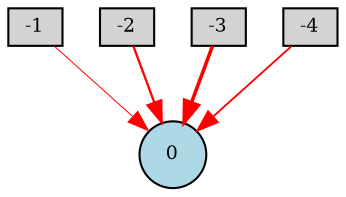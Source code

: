 digraph {
	node [fontsize=9 height=0.2 shape=circle width=0.2]
	-1 [fillcolor=lightgray shape=box style=filled]
	-2 [fillcolor=lightgray shape=box style=filled]
	-3 [fillcolor=lightgray shape=box style=filled]
	-4 [fillcolor=lightgray shape=box style=filled]
	0 [fillcolor=lightblue style=filled]
	-4 -> 0 [color=red penwidth=0.8877895116525458 style=solid]
	-2 -> 0 [color=red penwidth=1.0954482131855823 style=solid]
	-3 -> 0 [color=red penwidth=1.7197077471849334 style=solid]
	-1 -> 0 [color=red penwidth=0.476161240395523 style=solid]
}
